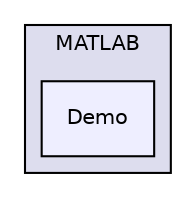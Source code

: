 digraph "libs/SuiteSparse/CXSparse_newfiles/MATLAB/Demo" {
  compound=true
  node [ fontsize="10", fontname="Helvetica"];
  edge [ labelfontsize="10", labelfontname="Helvetica"];
  subgraph clusterdir_60b2ea401556130bfc656ed89d09864b {
    graph [ bgcolor="#ddddee", pencolor="black", label="MATLAB" fontname="Helvetica", fontsize="10", URL="dir_60b2ea401556130bfc656ed89d09864b.html"]
  dir_4dafc32ac16520b11ff217687f03a44f [shape=box, label="Demo", style="filled", fillcolor="#eeeeff", pencolor="black", URL="dir_4dafc32ac16520b11ff217687f03a44f.html"];
  }
}
